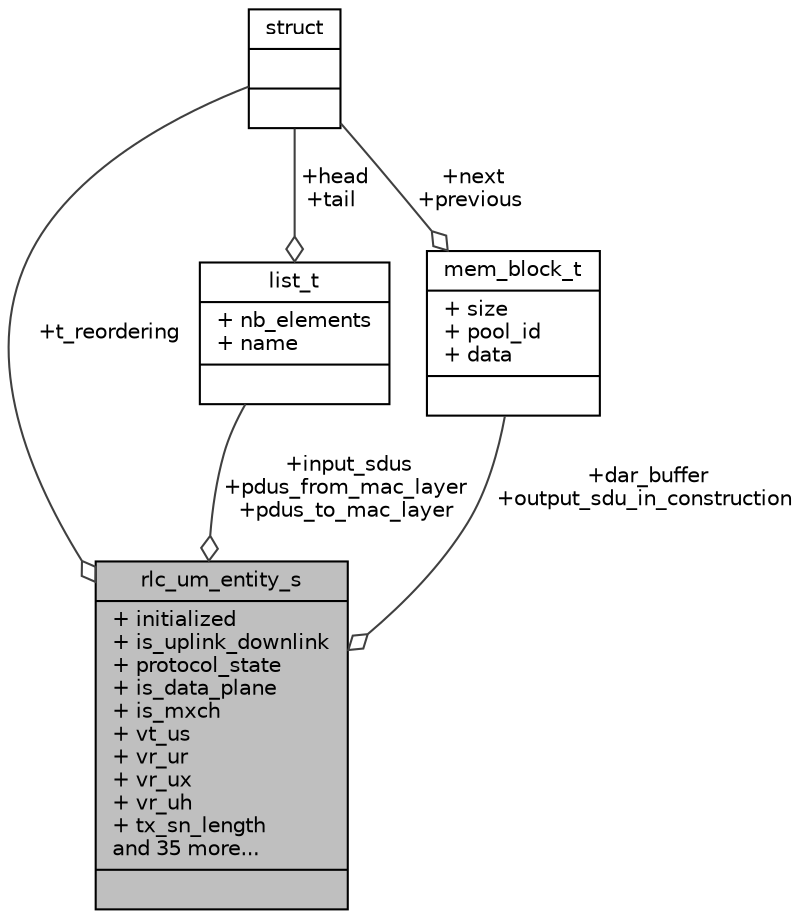 digraph "rlc_um_entity_s"
{
 // LATEX_PDF_SIZE
  edge [fontname="Helvetica",fontsize="10",labelfontname="Helvetica",labelfontsize="10"];
  node [fontname="Helvetica",fontsize="10",shape=record];
  Node1 [label="{rlc_um_entity_s\n|+ initialized\l+ is_uplink_downlink\l+ protocol_state\l+ is_data_plane\l+ is_mxch\l+ vt_us\l+ vr_ur\l+ vr_ux\l+ vr_uh\l+ tx_sn_length\land 35 more...\l|}",height=0.2,width=0.4,color="black", fillcolor="grey75", style="filled", fontcolor="black",tooltip="Structure containing a RLC UM instance protocol variables, statistic variables, allocation variables,..."];
  Node2 -> Node1 [color="grey25",fontsize="10",style="solid",label=" +input_sdus\n+pdus_from_mac_layer\n+pdus_to_mac_layer" ,arrowhead="odiamond",fontname="Helvetica"];
  Node2 [label="{list_t\n|+ nb_elements\l+ name\l|}",height=0.2,width=0.4,color="black", fillcolor="white", style="filled",URL="$structlist__t.html",tooltip=" "];
  Node3 -> Node2 [color="grey25",fontsize="10",style="solid",label=" +head\n+tail" ,arrowhead="odiamond",fontname="Helvetica"];
  Node3 [label="{struct\n||}",height=0.2,width=0.4,color="black", fillcolor="white", style="filled",URL="$structstruct.html",tooltip="holds vehicle id and initial pointer to the head of the linked list in hastable"];
  Node3 -> Node1 [color="grey25",fontsize="10",style="solid",label=" +t_reordering" ,arrowhead="odiamond",fontname="Helvetica"];
  Node4 -> Node1 [color="grey25",fontsize="10",style="solid",label=" +dar_buffer\n+output_sdu_in_construction" ,arrowhead="odiamond",fontname="Helvetica"];
  Node4 [label="{mem_block_t\n|+ size\l+ pool_id\l+ data\l|}",height=0.2,width=0.4,color="black", fillcolor="white", style="filled",URL="$structmem__block__t.html",tooltip=" "];
  Node3 -> Node4 [color="grey25",fontsize="10",style="solid",label=" +next\n+previous" ,arrowhead="odiamond",fontname="Helvetica"];
}

